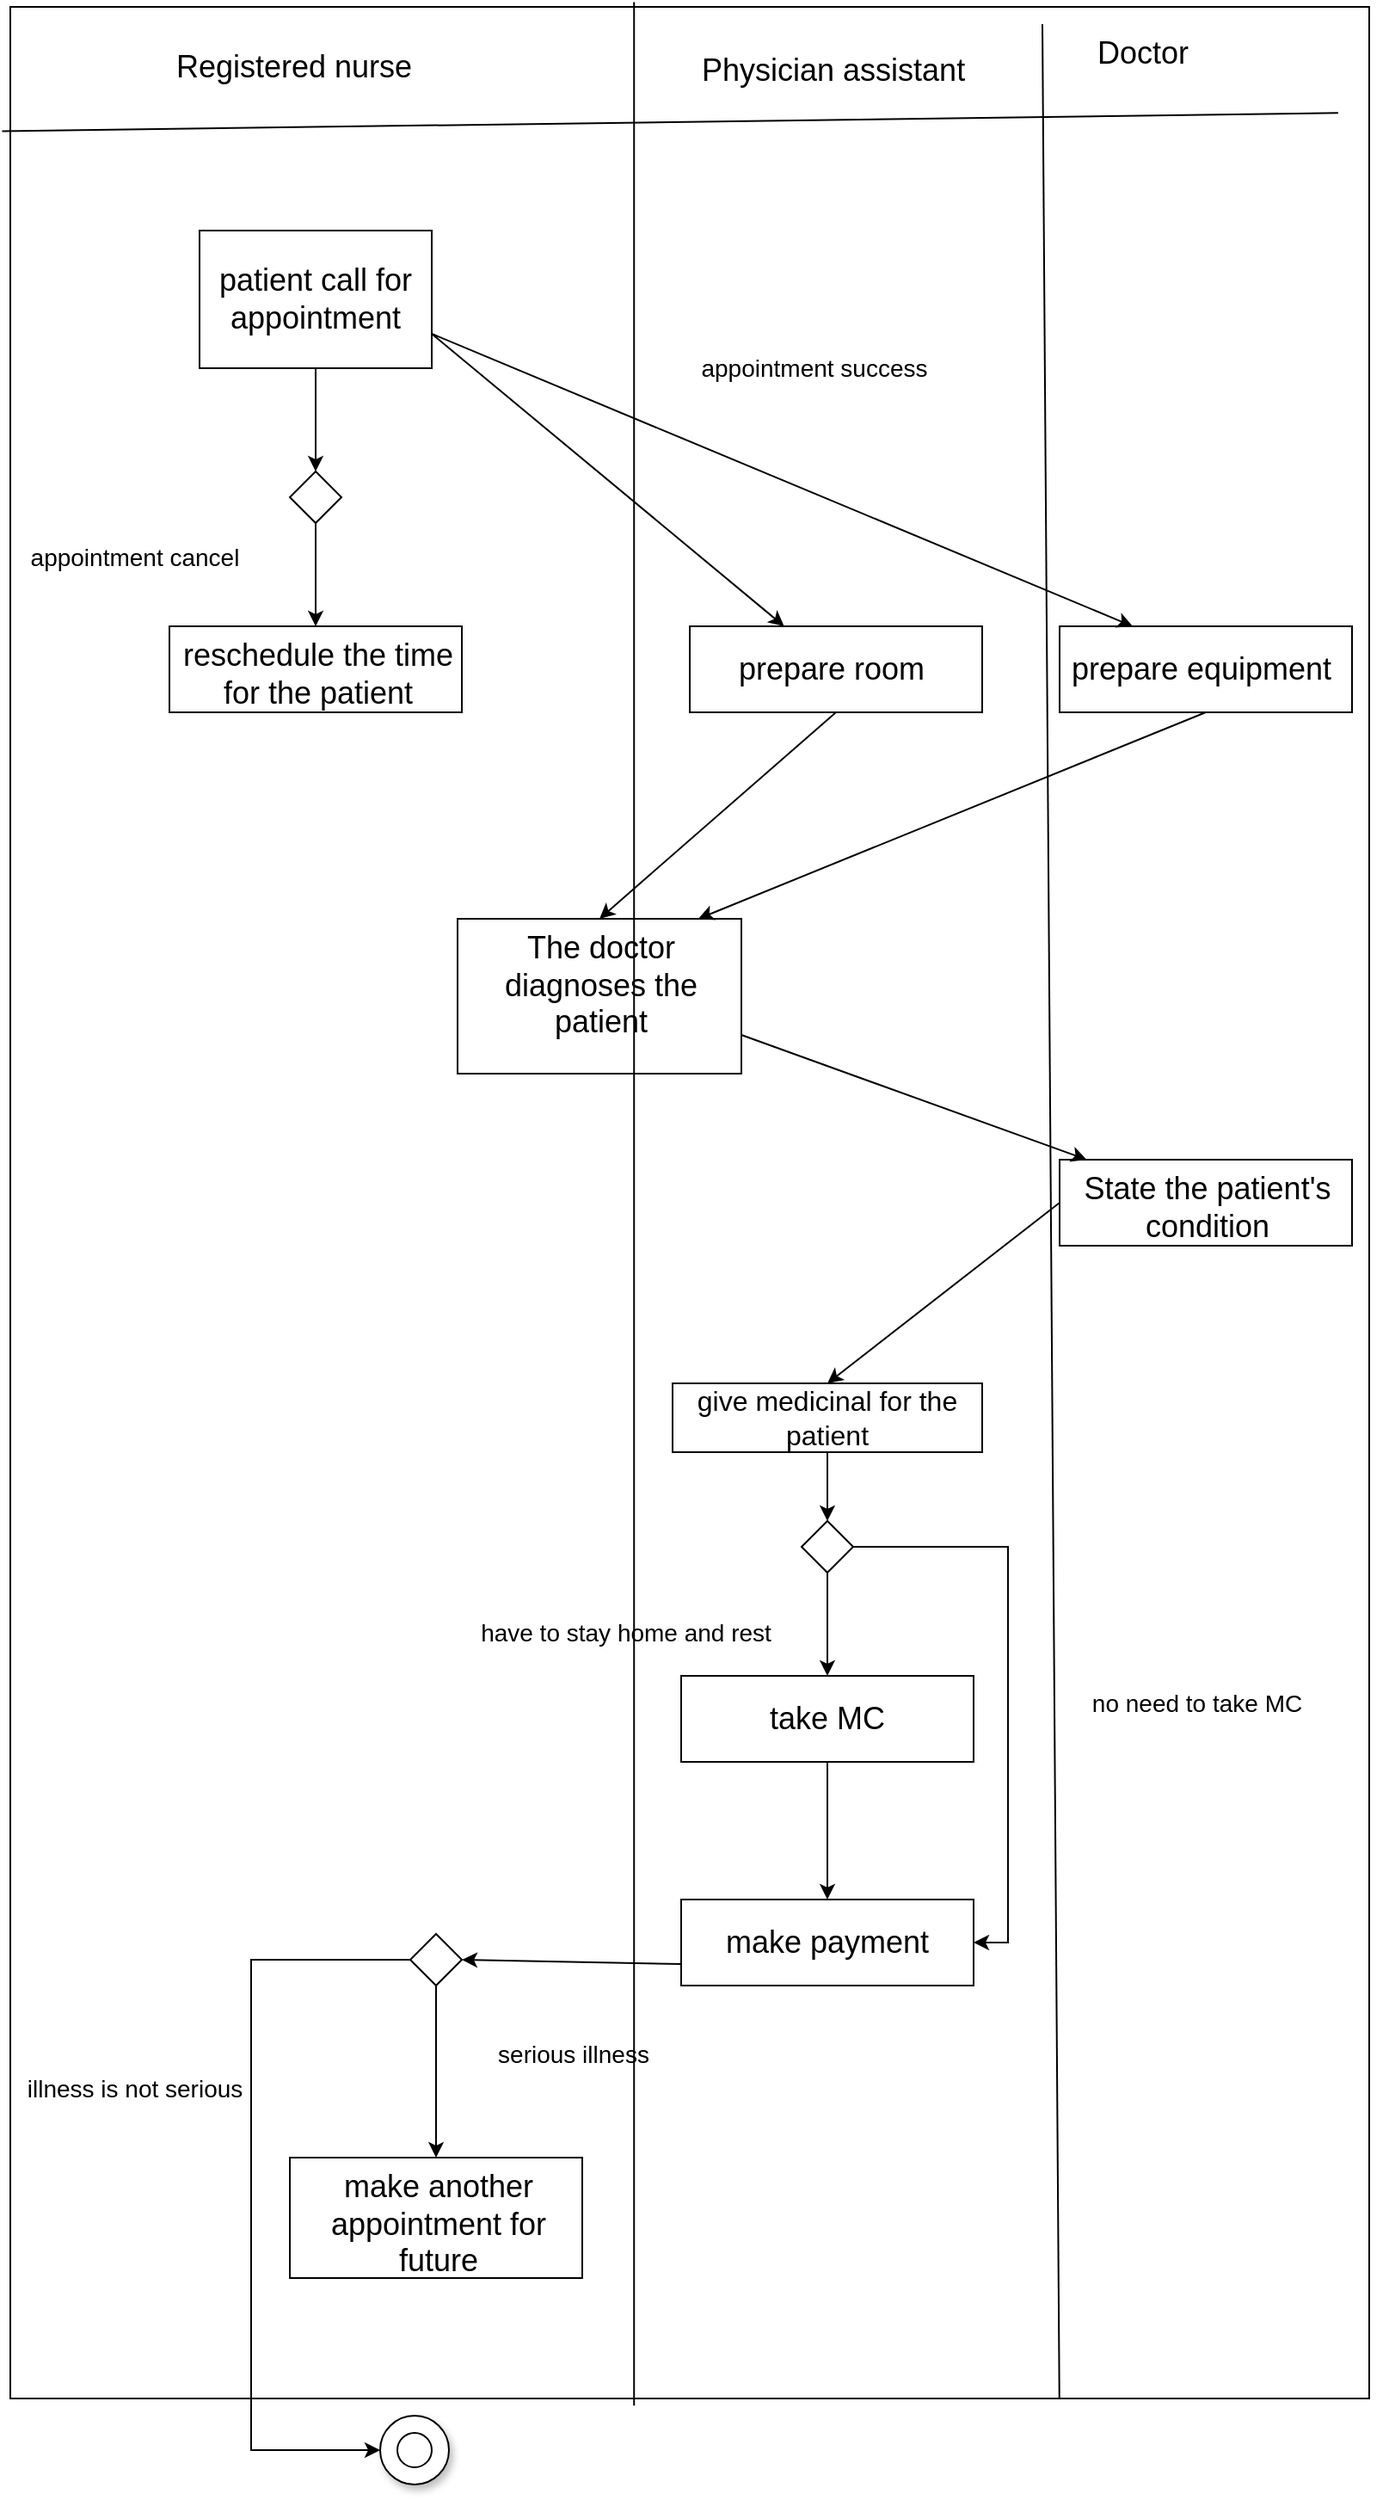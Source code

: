 <mxfile version="24.5.5" type="github">
  <diagram name="Page-1" id="BE7oDbZc0kPoSLKhVJ0j">
    <mxGraphModel dx="2108" dy="706" grid="1" gridSize="10" guides="1" tooltips="1" connect="1" arrows="1" fold="1" page="1" pageScale="1" pageWidth="850" pageHeight="1100" math="0" shadow="0">
      <root>
        <mxCell id="0" />
        <mxCell id="1" parent="0" />
        <mxCell id="RKShlfKp5RU0hF_Pjc6v-2" value="" style="rounded=0;whiteSpace=wrap;html=1;" vertex="1" parent="1">
          <mxGeometry x="-50" y="60" width="790" height="1390" as="geometry" />
        </mxCell>
        <mxCell id="RKShlfKp5RU0hF_Pjc6v-6" value="" style="endArrow=none;html=1;rounded=0;exitX=0.772;exitY=1;exitDx=0;exitDy=0;exitPerimeter=0;" edge="1" parent="1" source="RKShlfKp5RU0hF_Pjc6v-2">
          <mxGeometry width="50" height="50" relative="1" as="geometry">
            <mxPoint x="516" y="430" as="sourcePoint" />
            <mxPoint x="550" y="70" as="targetPoint" />
          </mxGeometry>
        </mxCell>
        <mxCell id="RKShlfKp5RU0hF_Pjc6v-7" value="&lt;span style=&quot;font-size: 18px;&quot;&gt;Registered nurse&lt;/span&gt;" style="text;html=1;align=center;verticalAlign=middle;whiteSpace=wrap;rounded=0;" vertex="1" parent="1">
          <mxGeometry x="10" y="80" width="210" height="30" as="geometry" />
        </mxCell>
        <mxCell id="RKShlfKp5RU0hF_Pjc6v-8" value="&lt;font style=&quot;font-size: 18px;&quot;&gt;Physician assistant&lt;/font&gt;" style="text;whiteSpace=wrap;html=1;" vertex="1" parent="1">
          <mxGeometry x="350" y="80" width="170" height="50" as="geometry" />
        </mxCell>
        <mxCell id="RKShlfKp5RU0hF_Pjc6v-9" value="&lt;div style=&quot;text-align: center;&quot;&gt;&lt;span style=&quot;background-color: initial; font-size: 18px;&quot;&gt;Doctor&lt;/span&gt;&lt;/div&gt;" style="text;whiteSpace=wrap;html=1;" vertex="1" parent="1">
          <mxGeometry x="580" y="70" width="170" height="50" as="geometry" />
        </mxCell>
        <mxCell id="RKShlfKp5RU0hF_Pjc6v-37" style="edgeStyle=orthogonalEdgeStyle;rounded=0;orthogonalLoop=1;jettySize=auto;html=1;entryX=0.5;entryY=0;entryDx=0;entryDy=0;" edge="1" parent="1" source="RKShlfKp5RU0hF_Pjc6v-10" target="RKShlfKp5RU0hF_Pjc6v-28">
          <mxGeometry relative="1" as="geometry" />
        </mxCell>
        <mxCell id="RKShlfKp5RU0hF_Pjc6v-10" value="&lt;span style=&quot;font-size: 18px;&quot;&gt;patient call for appointment&lt;/span&gt;" style="rounded=0;whiteSpace=wrap;html=1;" vertex="1" parent="1">
          <mxGeometry x="60" y="190" width="135" height="80" as="geometry" />
        </mxCell>
        <mxCell id="RKShlfKp5RU0hF_Pjc6v-11" value="&lt;div style=&quot;&quot;&gt;&lt;span style=&quot;background-color: initial; font-size: 18px;&quot;&gt;prepare room&amp;nbsp;&lt;/span&gt;&lt;/div&gt;" style="text;whiteSpace=wrap;html=1;strokeColor=default;align=center;verticalAlign=middle;" vertex="1" parent="1">
          <mxGeometry x="345" y="420" width="170" height="50" as="geometry" />
        </mxCell>
        <mxCell id="RKShlfKp5RU0hF_Pjc6v-12" value="&lt;div style=&quot;&quot;&gt;&lt;span style=&quot;font-size: 18px;&quot;&gt;prepare equipment&amp;nbsp;&lt;/span&gt;&lt;/div&gt;" style="text;whiteSpace=wrap;html=1;strokeColor=default;align=center;verticalAlign=middle;" vertex="1" parent="1">
          <mxGeometry x="560" y="420" width="170" height="50" as="geometry" />
        </mxCell>
        <mxCell id="RKShlfKp5RU0hF_Pjc6v-15" value="&lt;div style=&quot;text-align: center;&quot;&gt;&lt;span style=&quot;font-size: 18px;&quot;&gt;reschedule the time for the patient&lt;/span&gt;&lt;/div&gt;" style="text;whiteSpace=wrap;html=1;strokeColor=default;" vertex="1" parent="1">
          <mxGeometry x="42.5" y="420" width="170" height="50" as="geometry" />
        </mxCell>
        <mxCell id="RKShlfKp5RU0hF_Pjc6v-21" value="&lt;div style=&quot;&quot;&gt;&lt;span style=&quot;font-size: 18px;&quot;&gt;make payment&lt;/span&gt;&lt;/div&gt;" style="text;whiteSpace=wrap;html=1;strokeColor=default;align=center;verticalAlign=middle;" vertex="1" parent="1">
          <mxGeometry x="340" y="1160" width="170" height="50" as="geometry" />
        </mxCell>
        <mxCell id="RKShlfKp5RU0hF_Pjc6v-22" value="&lt;div style=&quot;text-align: center;&quot;&gt;&lt;span style=&quot;font-size: 18px;&quot;&gt;State the patient&#39;s condition&lt;/span&gt;&lt;br&gt;&lt;/div&gt;" style="text;whiteSpace=wrap;html=1;strokeColor=default;" vertex="1" parent="1">
          <mxGeometry x="560" y="730" width="170" height="50" as="geometry" />
        </mxCell>
        <mxCell id="RKShlfKp5RU0hF_Pjc6v-67" style="edgeStyle=orthogonalEdgeStyle;rounded=0;orthogonalLoop=1;jettySize=auto;html=1;entryX=0.5;entryY=0;entryDx=0;entryDy=0;" edge="1" parent="1" source="RKShlfKp5RU0hF_Pjc6v-24" target="RKShlfKp5RU0hF_Pjc6v-66">
          <mxGeometry relative="1" as="geometry" />
        </mxCell>
        <mxCell id="RKShlfKp5RU0hF_Pjc6v-24" value="give medicinal for the patient" style="text;whiteSpace=wrap;align=center;verticalAlign=middle;fontSize=16;strokeColor=default;" vertex="1" parent="1">
          <mxGeometry x="335" y="860" width="180" height="40" as="geometry" />
        </mxCell>
        <mxCell id="RKShlfKp5RU0hF_Pjc6v-26" value="&lt;div style=&quot;text-align: center;&quot;&gt;&lt;span style=&quot;font-size: 18px;&quot;&gt;make another appointment for future&lt;/span&gt;&lt;/div&gt;" style="text;whiteSpace=wrap;html=1;strokeColor=default;" vertex="1" parent="1">
          <mxGeometry x="112.5" y="1310" width="170" height="70" as="geometry" />
        </mxCell>
        <mxCell id="RKShlfKp5RU0hF_Pjc6v-16" value="&lt;div style=&quot;text-align: center;&quot;&gt;&lt;span style=&quot;background-color: initial; font-size: 18px;&quot;&gt;The doctor diagnoses the patient&lt;/span&gt;&lt;/div&gt;" style="text;whiteSpace=wrap;html=1;strokeColor=default;" vertex="1" parent="1">
          <mxGeometry x="210" y="590" width="165" height="90" as="geometry" />
        </mxCell>
        <mxCell id="RKShlfKp5RU0hF_Pjc6v-38" style="edgeStyle=orthogonalEdgeStyle;rounded=0;orthogonalLoop=1;jettySize=auto;html=1;" edge="1" parent="1" source="RKShlfKp5RU0hF_Pjc6v-28" target="RKShlfKp5RU0hF_Pjc6v-15">
          <mxGeometry relative="1" as="geometry" />
        </mxCell>
        <mxCell id="RKShlfKp5RU0hF_Pjc6v-28" value="" style="rhombus;whiteSpace=wrap;html=1;" vertex="1" parent="1">
          <mxGeometry x="112.5" y="330" width="30" height="30" as="geometry" />
        </mxCell>
        <mxCell id="RKShlfKp5RU0hF_Pjc6v-56" style="edgeStyle=orthogonalEdgeStyle;rounded=0;orthogonalLoop=1;jettySize=auto;html=1;entryX=0;entryY=0.5;entryDx=0;entryDy=0;" edge="1" parent="1" source="RKShlfKp5RU0hF_Pjc6v-29" target="RKShlfKp5RU0hF_Pjc6v-32">
          <mxGeometry relative="1" as="geometry">
            <Array as="points">
              <mxPoint x="90" y="1195" />
              <mxPoint x="90" y="1480" />
            </Array>
          </mxGeometry>
        </mxCell>
        <mxCell id="RKShlfKp5RU0hF_Pjc6v-29" value="" style="rhombus;whiteSpace=wrap;html=1;" vertex="1" parent="1">
          <mxGeometry x="182.5" y="1180" width="30" height="30" as="geometry" />
        </mxCell>
        <mxCell id="RKShlfKp5RU0hF_Pjc6v-35" value="" style="group" vertex="1" connectable="0" parent="1">
          <mxGeometry x="165" y="1460" width="40" height="40" as="geometry" />
        </mxCell>
        <mxCell id="RKShlfKp5RU0hF_Pjc6v-32" value="" style="ellipse;whiteSpace=wrap;html=1;aspect=fixed;fontColor=default;labelBackgroundColor=none;shadow=1;" vertex="1" parent="RKShlfKp5RU0hF_Pjc6v-35">
          <mxGeometry width="40" height="40" as="geometry" />
        </mxCell>
        <mxCell id="RKShlfKp5RU0hF_Pjc6v-31" value="" style="ellipse;whiteSpace=wrap;html=1;aspect=fixed;shadow=0;fillColor=#FFFFFF;" vertex="1" parent="RKShlfKp5RU0hF_Pjc6v-35">
          <mxGeometry x="10" y="10" width="20" height="20" as="geometry" />
        </mxCell>
        <mxCell id="RKShlfKp5RU0hF_Pjc6v-39" value="&lt;font style=&quot;font-size: 14px;&quot;&gt;appointment success&lt;/font&gt;" style="text;html=1;align=center;verticalAlign=middle;whiteSpace=wrap;rounded=0;" vertex="1" parent="1">
          <mxGeometry x="345" y="240" width="145" height="60" as="geometry" />
        </mxCell>
        <mxCell id="RKShlfKp5RU0hF_Pjc6v-40" value="&lt;font style=&quot;font-size: 14px;&quot;&gt;appointment cancel&lt;/font&gt;" style="text;html=1;align=center;verticalAlign=middle;whiteSpace=wrap;rounded=0;" vertex="1" parent="1">
          <mxGeometry x="-50" y="350" width="145" height="60" as="geometry" />
        </mxCell>
        <mxCell id="RKShlfKp5RU0hF_Pjc6v-42" value="" style="endArrow=classic;html=1;rounded=0;exitX=1;exitY=0.75;exitDx=0;exitDy=0;" edge="1" parent="1" source="RKShlfKp5RU0hF_Pjc6v-10" target="RKShlfKp5RU0hF_Pjc6v-11">
          <mxGeometry width="50" height="50" relative="1" as="geometry">
            <mxPoint x="460" y="410" as="sourcePoint" />
            <mxPoint x="510" y="360" as="targetPoint" />
          </mxGeometry>
        </mxCell>
        <mxCell id="RKShlfKp5RU0hF_Pjc6v-45" value="" style="endArrow=classic;html=1;rounded=0;exitX=1;exitY=0.75;exitDx=0;exitDy=0;entryX=0.25;entryY=0;entryDx=0;entryDy=0;" edge="1" parent="1" source="RKShlfKp5RU0hF_Pjc6v-10" target="RKShlfKp5RU0hF_Pjc6v-12">
          <mxGeometry width="50" height="50" relative="1" as="geometry">
            <mxPoint x="263" y="260" as="sourcePoint" />
            <mxPoint x="417" y="430" as="targetPoint" />
          </mxGeometry>
        </mxCell>
        <mxCell id="RKShlfKp5RU0hF_Pjc6v-46" value="" style="endArrow=classic;html=1;rounded=0;exitX=0.5;exitY=1;exitDx=0;exitDy=0;entryX=0.5;entryY=0;entryDx=0;entryDy=0;" edge="1" parent="1" source="RKShlfKp5RU0hF_Pjc6v-11" target="RKShlfKp5RU0hF_Pjc6v-16">
          <mxGeometry width="50" height="50" relative="1" as="geometry">
            <mxPoint x="460" y="680" as="sourcePoint" />
            <mxPoint x="510" y="630" as="targetPoint" />
          </mxGeometry>
        </mxCell>
        <mxCell id="RKShlfKp5RU0hF_Pjc6v-47" value="" style="endArrow=classic;html=1;rounded=0;exitX=0.5;exitY=1;exitDx=0;exitDy=0;entryX=0.848;entryY=0;entryDx=0;entryDy=0;entryPerimeter=0;" edge="1" parent="1" source="RKShlfKp5RU0hF_Pjc6v-12" target="RKShlfKp5RU0hF_Pjc6v-16">
          <mxGeometry width="50" height="50" relative="1" as="geometry">
            <mxPoint x="440" y="480" as="sourcePoint" />
            <mxPoint x="343" y="590" as="targetPoint" />
          </mxGeometry>
        </mxCell>
        <mxCell id="RKShlfKp5RU0hF_Pjc6v-48" value="" style="endArrow=classic;html=1;rounded=0;exitX=1;exitY=0.75;exitDx=0;exitDy=0;" edge="1" parent="1" source="RKShlfKp5RU0hF_Pjc6v-16" target="RKShlfKp5RU0hF_Pjc6v-22">
          <mxGeometry width="50" height="50" relative="1" as="geometry">
            <mxPoint x="460" y="680" as="sourcePoint" />
            <mxPoint x="510" y="630" as="targetPoint" />
          </mxGeometry>
        </mxCell>
        <mxCell id="RKShlfKp5RU0hF_Pjc6v-49" value="" style="endArrow=classic;html=1;rounded=0;exitX=0;exitY=0.5;exitDx=0;exitDy=0;entryX=0.5;entryY=0;entryDx=0;entryDy=0;" edge="1" parent="1" source="RKShlfKp5RU0hF_Pjc6v-22" target="RKShlfKp5RU0hF_Pjc6v-24">
          <mxGeometry width="50" height="50" relative="1" as="geometry">
            <mxPoint x="460" y="810" as="sourcePoint" />
            <mxPoint x="510" y="760" as="targetPoint" />
          </mxGeometry>
        </mxCell>
        <mxCell id="RKShlfKp5RU0hF_Pjc6v-51" value="" style="endArrow=classic;html=1;rounded=0;exitX=0;exitY=0.75;exitDx=0;exitDy=0;entryX=1;entryY=0.5;entryDx=0;entryDy=0;" edge="1" parent="1" source="RKShlfKp5RU0hF_Pjc6v-21" target="RKShlfKp5RU0hF_Pjc6v-29">
          <mxGeometry width="50" height="50" relative="1" as="geometry">
            <mxPoint x="460" y="1080" as="sourcePoint" />
            <mxPoint x="510" y="1030" as="targetPoint" />
          </mxGeometry>
        </mxCell>
        <mxCell id="RKShlfKp5RU0hF_Pjc6v-52" value="" style="endArrow=classic;html=1;rounded=0;exitX=0.5;exitY=1;exitDx=0;exitDy=0;entryX=0.5;entryY=0;entryDx=0;entryDy=0;" edge="1" parent="1" source="RKShlfKp5RU0hF_Pjc6v-29" target="RKShlfKp5RU0hF_Pjc6v-26">
          <mxGeometry width="50" height="50" relative="1" as="geometry">
            <mxPoint x="460" y="1080" as="sourcePoint" />
            <mxPoint x="510" y="1030" as="targetPoint" />
          </mxGeometry>
        </mxCell>
        <mxCell id="RKShlfKp5RU0hF_Pjc6v-53" value="&lt;font style=&quot;font-size: 14px;&quot;&gt;serious illness&lt;/font&gt;" style="text;html=1;align=center;verticalAlign=middle;whiteSpace=wrap;rounded=0;" vertex="1" parent="1">
          <mxGeometry x="205" y="1220" width="145" height="60" as="geometry" />
        </mxCell>
        <mxCell id="RKShlfKp5RU0hF_Pjc6v-57" value="&lt;font style=&quot;font-size: 14px;&quot;&gt;illness is not serious&lt;/font&gt;" style="text;html=1;align=center;verticalAlign=middle;whiteSpace=wrap;rounded=0;" vertex="1" parent="1">
          <mxGeometry x="-50" y="1240" width="145" height="60" as="geometry" />
        </mxCell>
        <mxCell id="RKShlfKp5RU0hF_Pjc6v-59" value="" style="endArrow=none;html=1;rounded=0;exitX=0.459;exitY=1.003;exitDx=0;exitDy=0;exitPerimeter=0;entryX=0.459;entryY=-0.002;entryDx=0;entryDy=0;entryPerimeter=0;" edge="1" parent="1" source="RKShlfKp5RU0hF_Pjc6v-2" target="RKShlfKp5RU0hF_Pjc6v-2">
          <mxGeometry width="50" height="50" relative="1" as="geometry">
            <mxPoint x="560" y="1310" as="sourcePoint" />
            <mxPoint x="560" y="80" as="targetPoint" />
          </mxGeometry>
        </mxCell>
        <mxCell id="RKShlfKp5RU0hF_Pjc6v-61" value="" style="endArrow=none;html=1;rounded=0;exitX=-0.006;exitY=0.052;exitDx=0;exitDy=0;exitPerimeter=0;entryX=0.835;entryY=1.033;entryDx=0;entryDy=0;entryPerimeter=0;" edge="1" parent="1" source="RKShlfKp5RU0hF_Pjc6v-2" target="RKShlfKp5RU0hF_Pjc6v-9">
          <mxGeometry width="50" height="50" relative="1" as="geometry">
            <mxPoint x="480" y="180" as="sourcePoint" />
            <mxPoint x="530" y="130" as="targetPoint" />
          </mxGeometry>
        </mxCell>
        <mxCell id="RKShlfKp5RU0hF_Pjc6v-69" style="edgeStyle=orthogonalEdgeStyle;rounded=0;orthogonalLoop=1;jettySize=auto;html=1;" edge="1" parent="1" source="RKShlfKp5RU0hF_Pjc6v-62" target="RKShlfKp5RU0hF_Pjc6v-21">
          <mxGeometry relative="1" as="geometry" />
        </mxCell>
        <mxCell id="RKShlfKp5RU0hF_Pjc6v-62" value="&lt;div style=&quot;&quot;&gt;&lt;span style=&quot;font-size: 18px;&quot;&gt;take MC&lt;/span&gt;&lt;/div&gt;" style="text;whiteSpace=wrap;html=1;strokeColor=default;align=center;verticalAlign=middle;" vertex="1" parent="1">
          <mxGeometry x="340" y="1030" width="170" height="50" as="geometry" />
        </mxCell>
        <mxCell id="RKShlfKp5RU0hF_Pjc6v-65" value="&lt;font style=&quot;font-size: 14px;&quot;&gt;have to stay home and rest&lt;/font&gt;" style="text;html=1;align=center;verticalAlign=middle;whiteSpace=wrap;rounded=0;" vertex="1" parent="1">
          <mxGeometry x="212.5" y="990" width="190" height="30" as="geometry" />
        </mxCell>
        <mxCell id="RKShlfKp5RU0hF_Pjc6v-68" style="edgeStyle=orthogonalEdgeStyle;rounded=0;orthogonalLoop=1;jettySize=auto;html=1;entryX=0.5;entryY=0;entryDx=0;entryDy=0;" edge="1" parent="1" source="RKShlfKp5RU0hF_Pjc6v-66" target="RKShlfKp5RU0hF_Pjc6v-62">
          <mxGeometry relative="1" as="geometry" />
        </mxCell>
        <mxCell id="RKShlfKp5RU0hF_Pjc6v-70" style="edgeStyle=orthogonalEdgeStyle;rounded=0;orthogonalLoop=1;jettySize=auto;html=1;entryX=1;entryY=0.5;entryDx=0;entryDy=0;" edge="1" parent="1" source="RKShlfKp5RU0hF_Pjc6v-66" target="RKShlfKp5RU0hF_Pjc6v-21">
          <mxGeometry relative="1" as="geometry">
            <Array as="points">
              <mxPoint x="530" y="955" />
              <mxPoint x="530" y="1185" />
            </Array>
          </mxGeometry>
        </mxCell>
        <mxCell id="RKShlfKp5RU0hF_Pjc6v-66" value="" style="rhombus;whiteSpace=wrap;html=1;" vertex="1" parent="1">
          <mxGeometry x="410" y="940" width="30" height="30" as="geometry" />
        </mxCell>
        <mxCell id="RKShlfKp5RU0hF_Pjc6v-71" value="&lt;font style=&quot;font-size: 14px;&quot;&gt;no need to take MC&lt;/font&gt;" style="text;html=1;align=center;verticalAlign=middle;whiteSpace=wrap;rounded=0;" vertex="1" parent="1">
          <mxGeometry x="570" y="1030" width="140" height="32" as="geometry" />
        </mxCell>
      </root>
    </mxGraphModel>
  </diagram>
</mxfile>
